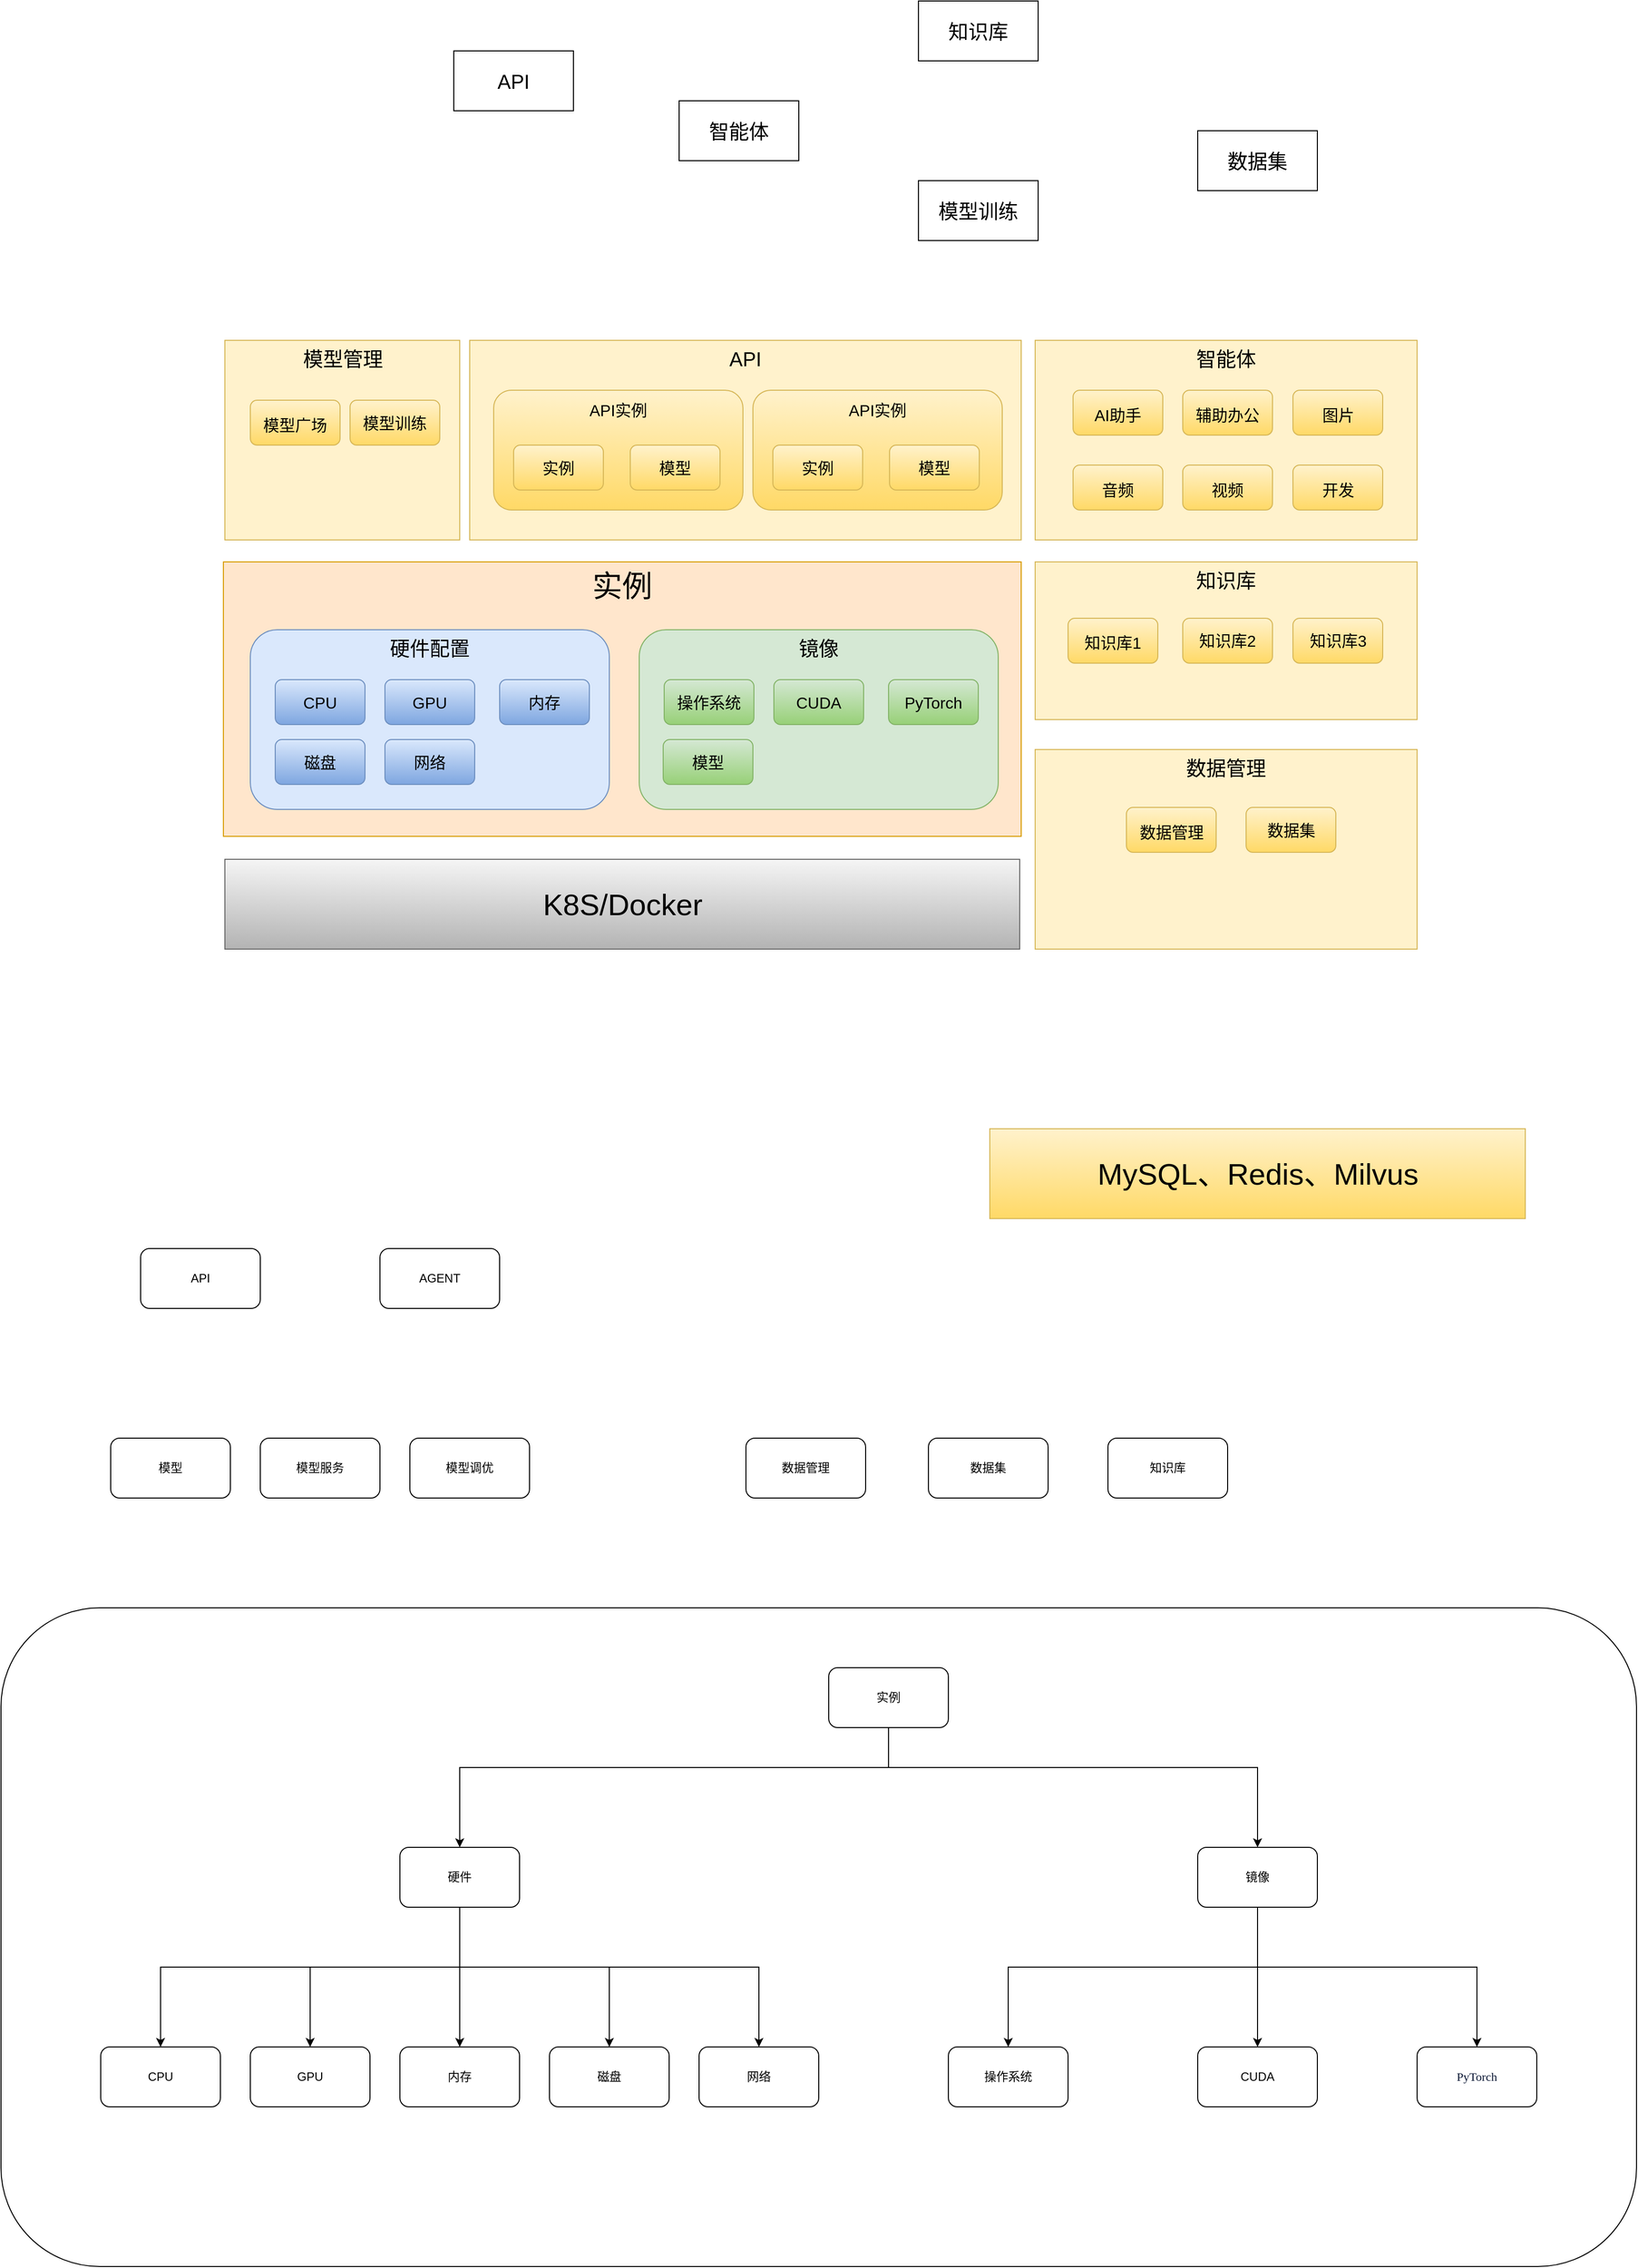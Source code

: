<mxfile version="28.0.1">
  <diagram name="第 1 页" id="XaoYMrmnhK-bOxz_jXeJ">
    <mxGraphModel dx="2239" dy="3221" grid="1" gridSize="10" guides="1" tooltips="1" connect="1" arrows="1" fold="1" page="1" pageScale="1" pageWidth="827" pageHeight="1169" math="0" shadow="0">
      <root>
        <mxCell id="0" />
        <mxCell id="1" parent="0" />
        <mxCell id="ZqEaL4qXER9mNjsGFA9_-49" value="实例" style="rounded=0;whiteSpace=wrap;html=1;fillColor=#ffe6cc;strokeColor=#d79b00;verticalAlign=top;fontSize=30;labelBorderColor=none;container=0;" vertex="1" parent="1">
          <mxGeometry x="183" y="-1088" width="800" height="275" as="geometry" />
        </mxCell>
        <mxCell id="ZqEaL4qXER9mNjsGFA9_-25" value="" style="rounded=1;whiteSpace=wrap;html=1;container=0;" vertex="1" parent="1">
          <mxGeometry x="-40" y="-40" width="1640" height="660" as="geometry" />
        </mxCell>
        <mxCell id="ZqEaL4qXER9mNjsGFA9_-12" style="edgeStyle=orthogonalEdgeStyle;rounded=0;orthogonalLoop=1;jettySize=auto;html=1;" edge="1" parent="1" source="ZqEaL4qXER9mNjsGFA9_-4" target="ZqEaL4qXER9mNjsGFA9_-10">
          <mxGeometry relative="1" as="geometry">
            <Array as="points">
              <mxPoint x="850" y="120" />
              <mxPoint x="420" y="120" />
            </Array>
          </mxGeometry>
        </mxCell>
        <mxCell id="ZqEaL4qXER9mNjsGFA9_-13" style="edgeStyle=orthogonalEdgeStyle;rounded=0;orthogonalLoop=1;jettySize=auto;html=1;" edge="1" parent="1" source="ZqEaL4qXER9mNjsGFA9_-4" target="ZqEaL4qXER9mNjsGFA9_-11">
          <mxGeometry relative="1" as="geometry">
            <Array as="points">
              <mxPoint x="850" y="120" />
              <mxPoint x="1220" y="120" />
            </Array>
          </mxGeometry>
        </mxCell>
        <mxCell id="ZqEaL4qXER9mNjsGFA9_-4" value="实例" style="rounded=1;whiteSpace=wrap;html=1;container=0;" vertex="1" parent="1">
          <mxGeometry x="790" y="20" width="120" height="60" as="geometry" />
        </mxCell>
        <mxCell id="ZqEaL4qXER9mNjsGFA9_-5" value="操作系统" style="rounded=1;whiteSpace=wrap;html=1;container=0;" vertex="1" parent="1">
          <mxGeometry x="910" y="400" width="120" height="60" as="geometry" />
        </mxCell>
        <mxCell id="ZqEaL4qXER9mNjsGFA9_-6" value="CPU" style="rounded=1;whiteSpace=wrap;html=1;container=0;" vertex="1" parent="1">
          <mxGeometry x="60" y="400" width="120" height="60" as="geometry" />
        </mxCell>
        <mxCell id="ZqEaL4qXER9mNjsGFA9_-7" value="内存" style="rounded=1;whiteSpace=wrap;html=1;container=0;" vertex="1" parent="1">
          <mxGeometry x="360" y="400" width="120" height="60" as="geometry" />
        </mxCell>
        <mxCell id="ZqEaL4qXER9mNjsGFA9_-8" value="磁盘" style="rounded=1;whiteSpace=wrap;html=1;container=0;" vertex="1" parent="1">
          <mxGeometry x="510" y="400" width="120" height="60" as="geometry" />
        </mxCell>
        <mxCell id="ZqEaL4qXER9mNjsGFA9_-9" value="GPU" style="rounded=1;whiteSpace=wrap;html=1;container=0;" vertex="1" parent="1">
          <mxGeometry x="210" y="400" width="120" height="60" as="geometry" />
        </mxCell>
        <mxCell id="ZqEaL4qXER9mNjsGFA9_-14" style="edgeStyle=orthogonalEdgeStyle;rounded=0;orthogonalLoop=1;jettySize=auto;html=1;entryX=0.5;entryY=0;entryDx=0;entryDy=0;" edge="1" parent="1" source="ZqEaL4qXER9mNjsGFA9_-10" target="ZqEaL4qXER9mNjsGFA9_-6">
          <mxGeometry relative="1" as="geometry">
            <Array as="points">
              <mxPoint x="420" y="320" />
              <mxPoint x="120" y="320" />
            </Array>
          </mxGeometry>
        </mxCell>
        <mxCell id="ZqEaL4qXER9mNjsGFA9_-15" style="edgeStyle=orthogonalEdgeStyle;rounded=0;orthogonalLoop=1;jettySize=auto;html=1;entryX=0.5;entryY=0;entryDx=0;entryDy=0;" edge="1" parent="1" source="ZqEaL4qXER9mNjsGFA9_-10" target="ZqEaL4qXER9mNjsGFA9_-9">
          <mxGeometry relative="1" as="geometry">
            <Array as="points">
              <mxPoint x="420" y="320" />
              <mxPoint x="270" y="320" />
            </Array>
          </mxGeometry>
        </mxCell>
        <mxCell id="ZqEaL4qXER9mNjsGFA9_-16" style="edgeStyle=orthogonalEdgeStyle;rounded=0;orthogonalLoop=1;jettySize=auto;html=1;entryX=0.5;entryY=0;entryDx=0;entryDy=0;" edge="1" parent="1" source="ZqEaL4qXER9mNjsGFA9_-10" target="ZqEaL4qXER9mNjsGFA9_-7">
          <mxGeometry relative="1" as="geometry">
            <Array as="points">
              <mxPoint x="420" y="320" />
              <mxPoint x="420" y="320" />
            </Array>
          </mxGeometry>
        </mxCell>
        <mxCell id="ZqEaL4qXER9mNjsGFA9_-17" style="edgeStyle=orthogonalEdgeStyle;rounded=0;orthogonalLoop=1;jettySize=auto;html=1;exitX=0.5;exitY=1;exitDx=0;exitDy=0;" edge="1" parent="1" source="ZqEaL4qXER9mNjsGFA9_-10" target="ZqEaL4qXER9mNjsGFA9_-8">
          <mxGeometry relative="1" as="geometry">
            <Array as="points">
              <mxPoint x="420" y="320" />
              <mxPoint x="570" y="320" />
            </Array>
          </mxGeometry>
        </mxCell>
        <mxCell id="ZqEaL4qXER9mNjsGFA9_-19" style="edgeStyle=orthogonalEdgeStyle;rounded=0;orthogonalLoop=1;jettySize=auto;html=1;" edge="1" parent="1" source="ZqEaL4qXER9mNjsGFA9_-10" target="ZqEaL4qXER9mNjsGFA9_-18">
          <mxGeometry relative="1" as="geometry">
            <Array as="points">
              <mxPoint x="420" y="320" />
              <mxPoint x="720" y="320" />
            </Array>
          </mxGeometry>
        </mxCell>
        <mxCell id="ZqEaL4qXER9mNjsGFA9_-10" value="硬件" style="rounded=1;whiteSpace=wrap;html=1;container=0;" vertex="1" parent="1">
          <mxGeometry x="360" y="200" width="120" height="60" as="geometry" />
        </mxCell>
        <mxCell id="ZqEaL4qXER9mNjsGFA9_-20" style="edgeStyle=orthogonalEdgeStyle;rounded=0;orthogonalLoop=1;jettySize=auto;html=1;entryX=0.5;entryY=0;entryDx=0;entryDy=0;" edge="1" parent="1" source="ZqEaL4qXER9mNjsGFA9_-11" target="ZqEaL4qXER9mNjsGFA9_-5">
          <mxGeometry relative="1" as="geometry">
            <Array as="points">
              <mxPoint x="1220" y="320" />
              <mxPoint x="970" y="320" />
            </Array>
          </mxGeometry>
        </mxCell>
        <mxCell id="ZqEaL4qXER9mNjsGFA9_-22" style="edgeStyle=orthogonalEdgeStyle;rounded=0;orthogonalLoop=1;jettySize=auto;html=1;entryX=0.5;entryY=0;entryDx=0;entryDy=0;" edge="1" parent="1" source="ZqEaL4qXER9mNjsGFA9_-11" target="ZqEaL4qXER9mNjsGFA9_-21">
          <mxGeometry relative="1" as="geometry">
            <Array as="points">
              <mxPoint x="1220" y="330" />
              <mxPoint x="1220" y="330" />
            </Array>
          </mxGeometry>
        </mxCell>
        <mxCell id="ZqEaL4qXER9mNjsGFA9_-24" style="edgeStyle=orthogonalEdgeStyle;rounded=0;orthogonalLoop=1;jettySize=auto;html=1;entryX=0.5;entryY=0;entryDx=0;entryDy=0;" edge="1" parent="1" source="ZqEaL4qXER9mNjsGFA9_-11" target="ZqEaL4qXER9mNjsGFA9_-23">
          <mxGeometry relative="1" as="geometry">
            <Array as="points">
              <mxPoint x="1220" y="320" />
              <mxPoint x="1440" y="320" />
            </Array>
          </mxGeometry>
        </mxCell>
        <mxCell id="ZqEaL4qXER9mNjsGFA9_-11" value="镜像" style="rounded=1;whiteSpace=wrap;html=1;container=0;" vertex="1" parent="1">
          <mxGeometry x="1160" y="200" width="120" height="60" as="geometry" />
        </mxCell>
        <mxCell id="ZqEaL4qXER9mNjsGFA9_-18" value="网络" style="rounded=1;whiteSpace=wrap;html=1;container=0;" vertex="1" parent="1">
          <mxGeometry x="660" y="400" width="120" height="60" as="geometry" />
        </mxCell>
        <mxCell id="ZqEaL4qXER9mNjsGFA9_-21" value="CUDA" style="rounded=1;whiteSpace=wrap;html=1;container=0;" vertex="1" parent="1">
          <mxGeometry x="1160" y="400" width="120" height="60" as="geometry" />
        </mxCell>
        <mxCell id="ZqEaL4qXER9mNjsGFA9_-23" value="&lt;span style=&quot;color: rgb(10, 22, 51); font-family: PingFangSC-Regular; text-align: left; text-wrap-mode: nowrap; background-color: rgb(255, 255, 255);&quot;&gt;PyTorch&lt;/span&gt;" style="rounded=1;whiteSpace=wrap;html=1;container=0;" vertex="1" parent="1">
          <mxGeometry x="1380" y="400" width="120" height="60" as="geometry" />
        </mxCell>
        <mxCell id="ZqEaL4qXER9mNjsGFA9_-26" value="模型" style="rounded=1;whiteSpace=wrap;html=1;container=0;" vertex="1" parent="1">
          <mxGeometry x="70" y="-210" width="120" height="60" as="geometry" />
        </mxCell>
        <mxCell id="ZqEaL4qXER9mNjsGFA9_-27" value="模型服务" style="rounded=1;whiteSpace=wrap;html=1;container=0;" vertex="1" parent="1">
          <mxGeometry x="220" y="-210" width="120" height="60" as="geometry" />
        </mxCell>
        <mxCell id="ZqEaL4qXER9mNjsGFA9_-28" value="模型调优" style="rounded=1;whiteSpace=wrap;html=1;container=0;" vertex="1" parent="1">
          <mxGeometry x="370" y="-210" width="120" height="60" as="geometry" />
        </mxCell>
        <mxCell id="ZqEaL4qXER9mNjsGFA9_-29" value="数据管理" style="rounded=1;whiteSpace=wrap;html=1;container=0;" vertex="1" parent="1">
          <mxGeometry x="707" y="-210" width="120" height="60" as="geometry" />
        </mxCell>
        <mxCell id="ZqEaL4qXER9mNjsGFA9_-30" value="知识库" style="rounded=1;whiteSpace=wrap;html=1;container=0;" vertex="1" parent="1">
          <mxGeometry x="1070" y="-210" width="120" height="60" as="geometry" />
        </mxCell>
        <mxCell id="ZqEaL4qXER9mNjsGFA9_-31" value="数据集" style="rounded=1;whiteSpace=wrap;html=1;container=0;" vertex="1" parent="1">
          <mxGeometry x="890" y="-210" width="120" height="60" as="geometry" />
        </mxCell>
        <mxCell id="ZqEaL4qXER9mNjsGFA9_-32" value="API" style="rounded=1;whiteSpace=wrap;html=1;container=0;" vertex="1" parent="1">
          <mxGeometry x="100" y="-400" width="120" height="60" as="geometry" />
        </mxCell>
        <mxCell id="ZqEaL4qXER9mNjsGFA9_-33" value="AGENT" style="rounded=1;whiteSpace=wrap;html=1;container=0;" vertex="1" parent="1">
          <mxGeometry x="340" y="-400" width="120" height="60" as="geometry" />
        </mxCell>
        <mxCell id="ZqEaL4qXER9mNjsGFA9_-50" value="模型管理" style="rounded=0;whiteSpace=wrap;html=1;fontSize=20;verticalAlign=top;fillColor=#fff2cc;strokeColor=#d6b656;container=0;" vertex="1" parent="1">
          <mxGeometry x="184.5" y="-1310" width="235.5" height="200" as="geometry" />
        </mxCell>
        <mxCell id="ZqEaL4qXER9mNjsGFA9_-51" value="模型训练" style="rounded=0;whiteSpace=wrap;html=1;fontSize=20;container=0;" vertex="1" parent="1">
          <mxGeometry x="880" y="-1470" width="120" height="60" as="geometry" />
        </mxCell>
        <mxCell id="ZqEaL4qXER9mNjsGFA9_-52" value="数据集" style="rounded=0;whiteSpace=wrap;html=1;fontSize=20;container=0;" vertex="1" parent="1">
          <mxGeometry x="1160" y="-1520" width="120" height="60" as="geometry" />
        </mxCell>
        <mxCell id="ZqEaL4qXER9mNjsGFA9_-53" value="知识库" style="rounded=0;whiteSpace=wrap;html=1;fontSize=20;container=0;" vertex="1" parent="1">
          <mxGeometry x="880" y="-1650" width="120" height="60" as="geometry" />
        </mxCell>
        <mxCell id="ZqEaL4qXER9mNjsGFA9_-54" value="API" style="rounded=0;whiteSpace=wrap;html=1;fontSize=20;container=0;" vertex="1" parent="1">
          <mxGeometry x="414" y="-1600" width="120" height="60" as="geometry" />
        </mxCell>
        <mxCell id="ZqEaL4qXER9mNjsGFA9_-55" value="智能体" style="rounded=0;whiteSpace=wrap;html=1;fontSize=20;container=0;" vertex="1" parent="1">
          <mxGeometry x="640" y="-1550" width="120" height="60" as="geometry" />
        </mxCell>
        <mxCell id="ZqEaL4qXER9mNjsGFA9_-56" value="K8S/Docker" style="rounded=0;whiteSpace=wrap;html=1;fontSize=30;fillColor=#f5f5f5;strokeColor=#666666;gradientColor=#b3b3b3;container=0;" vertex="1" parent="1">
          <mxGeometry x="184.5" y="-790" width="797" height="90" as="geometry" />
        </mxCell>
        <mxCell id="ZqEaL4qXER9mNjsGFA9_-57" value="MySQL、Redis、Milvus" style="rounded=0;whiteSpace=wrap;html=1;fontSize=30;fillColor=#fff2cc;gradientColor=#ffd966;strokeColor=#d6b656;container=0;" vertex="1" parent="1">
          <mxGeometry x="951.5" y="-520" width="537" height="90" as="geometry" />
        </mxCell>
        <mxCell id="ZqEaL4qXER9mNjsGFA9_-58" value="&lt;font style=&quot;font-size: 16px;&quot;&gt;模型广场&lt;/font&gt;" style="rounded=1;whiteSpace=wrap;html=1;fontSize=20;fillColor=#fff2cc;strokeColor=#d6b656;gradientColor=#ffd966;container=0;" vertex="1" parent="1">
          <mxGeometry x="210" y="-1250" width="90" height="45" as="geometry" />
        </mxCell>
        <mxCell id="ZqEaL4qXER9mNjsGFA9_-59" value="&lt;font style=&quot;font-size: 16px;&quot;&gt;模型训练&lt;/font&gt;" style="rounded=1;whiteSpace=wrap;html=1;fontSize=12;fillColor=#fff2cc;strokeColor=#d6b656;gradientColor=#ffd966;container=0;" vertex="1" parent="1">
          <mxGeometry x="310" y="-1250" width="90" height="45" as="geometry" />
        </mxCell>
        <mxCell id="ZqEaL4qXER9mNjsGFA9_-34" value="硬件配置" style="rounded=1;whiteSpace=wrap;html=1;verticalAlign=top;fontSize=20;fillColor=#dae8fc;strokeColor=#6c8ebf;container=0;" vertex="1" parent="1">
          <mxGeometry x="210" y="-1020" width="360" height="180" as="geometry" />
        </mxCell>
        <mxCell id="ZqEaL4qXER9mNjsGFA9_-35" value="&lt;font style=&quot;font-size: 16px;&quot;&gt;CPU&lt;/font&gt;" style="rounded=1;whiteSpace=wrap;html=1;fillColor=#dae8fc;gradientColor=#7ea6e0;strokeColor=#6c8ebf;container=0;" vertex="1" parent="1">
          <mxGeometry x="235" y="-970" width="90" height="45" as="geometry" />
        </mxCell>
        <mxCell id="ZqEaL4qXER9mNjsGFA9_-36" value="&lt;font style=&quot;font-size: 16px;&quot;&gt;内存&lt;/font&gt;" style="rounded=1;whiteSpace=wrap;html=1;fillColor=#dae8fc;gradientColor=#7ea6e0;strokeColor=#6c8ebf;container=0;" vertex="1" parent="1">
          <mxGeometry x="460" y="-970" width="90" height="45" as="geometry" />
        </mxCell>
        <mxCell id="ZqEaL4qXER9mNjsGFA9_-37" value="&lt;font style=&quot;font-size: 16px;&quot;&gt;磁盘&lt;/font&gt;" style="rounded=1;whiteSpace=wrap;html=1;fillColor=#dae8fc;gradientColor=#7ea6e0;strokeColor=#6c8ebf;container=0;" vertex="1" parent="1">
          <mxGeometry x="235" y="-910" width="90" height="45" as="geometry" />
        </mxCell>
        <mxCell id="ZqEaL4qXER9mNjsGFA9_-38" value="&lt;font style=&quot;font-size: 16px;&quot;&gt;GPU&lt;/font&gt;" style="rounded=1;whiteSpace=wrap;html=1;fillColor=#dae8fc;gradientColor=#7ea6e0;strokeColor=#6c8ebf;container=0;" vertex="1" parent="1">
          <mxGeometry x="345" y="-970" width="90" height="45" as="geometry" />
        </mxCell>
        <mxCell id="ZqEaL4qXER9mNjsGFA9_-39" value="&lt;font style=&quot;font-size: 16px;&quot;&gt;网络&lt;/font&gt;" style="rounded=1;whiteSpace=wrap;html=1;fillColor=#dae8fc;gradientColor=#7ea6e0;strokeColor=#6c8ebf;container=0;" vertex="1" parent="1">
          <mxGeometry x="345" y="-910" width="90" height="45" as="geometry" />
        </mxCell>
        <mxCell id="ZqEaL4qXER9mNjsGFA9_-41" value="镜像" style="rounded=1;whiteSpace=wrap;html=1;verticalAlign=top;fontSize=20;fillColor=#d5e8d4;strokeColor=#82b366;container=0;" vertex="1" parent="1">
          <mxGeometry x="600" y="-1020" width="360" height="180" as="geometry" />
        </mxCell>
        <mxCell id="ZqEaL4qXER9mNjsGFA9_-42" value="&lt;font style=&quot;font-size: 16px;&quot;&gt;操作系统&lt;/font&gt;" style="rounded=1;whiteSpace=wrap;html=1;fillColor=#d5e8d4;gradientColor=#97d077;strokeColor=#82b366;container=0;" vertex="1" parent="1">
          <mxGeometry x="625" y="-970" width="90" height="45" as="geometry" />
        </mxCell>
        <mxCell id="ZqEaL4qXER9mNjsGFA9_-43" value="&lt;font style=&quot;font-size: 16px;&quot;&gt;PyTorch&lt;/font&gt;" style="rounded=1;whiteSpace=wrap;html=1;fillColor=#d5e8d4;gradientColor=#97d077;strokeColor=#82b366;container=0;" vertex="1" parent="1">
          <mxGeometry x="850" y="-970" width="90" height="45" as="geometry" />
        </mxCell>
        <mxCell id="ZqEaL4qXER9mNjsGFA9_-45" value="&lt;font style=&quot;font-size: 16px;&quot;&gt;CUDA&lt;/font&gt;" style="rounded=1;whiteSpace=wrap;html=1;fillColor=#d5e8d4;gradientColor=#97d077;strokeColor=#82b366;container=0;" vertex="1" parent="1">
          <mxGeometry x="735" y="-970" width="90" height="45" as="geometry" />
        </mxCell>
        <mxCell id="ZqEaL4qXER9mNjsGFA9_-62" value="API" style="rounded=0;whiteSpace=wrap;html=1;fontSize=20;verticalAlign=top;fillColor=#fff2cc;strokeColor=#d6b656;container=0;" vertex="1" parent="1">
          <mxGeometry x="430" y="-1310" width="553" height="200" as="geometry" />
        </mxCell>
        <mxCell id="ZqEaL4qXER9mNjsGFA9_-63" value="&lt;font style=&quot;font-size: 16px;&quot;&gt;API实例&lt;/font&gt;" style="rounded=1;whiteSpace=wrap;html=1;fontSize=20;fillColor=#fff2cc;strokeColor=#d6b656;gradientColor=#ffd966;container=0;verticalAlign=top;" vertex="1" parent="1">
          <mxGeometry x="454" y="-1260" width="250" height="120" as="geometry" />
        </mxCell>
        <mxCell id="ZqEaL4qXER9mNjsGFA9_-64" value="&lt;font style=&quot;font-size: 16px;&quot;&gt;实例&lt;/font&gt;" style="rounded=1;whiteSpace=wrap;html=1;fontSize=12;fillColor=#fff2cc;strokeColor=#d6b656;gradientColor=#ffd966;container=0;" vertex="1" parent="1">
          <mxGeometry x="474" y="-1205" width="90" height="45" as="geometry" />
        </mxCell>
        <mxCell id="ZqEaL4qXER9mNjsGFA9_-66" value="知识库" style="rounded=0;whiteSpace=wrap;html=1;fontSize=20;verticalAlign=top;fillColor=#fff2cc;strokeColor=#d6b656;container=0;" vertex="1" parent="1">
          <mxGeometry x="997" y="-1088" width="383" height="158" as="geometry" />
        </mxCell>
        <mxCell id="ZqEaL4qXER9mNjsGFA9_-67" value="&lt;font style=&quot;font-size: 16px;&quot;&gt;知识库1&lt;/font&gt;" style="rounded=1;whiteSpace=wrap;html=1;fontSize=20;fillColor=#fff2cc;strokeColor=#d6b656;gradientColor=#ffd966;container=0;" vertex="1" parent="1">
          <mxGeometry x="1030" y="-1031.5" width="90" height="45" as="geometry" />
        </mxCell>
        <mxCell id="ZqEaL4qXER9mNjsGFA9_-68" value="&lt;span style=&quot;font-size: 16px;&quot;&gt;知识库2&lt;/span&gt;" style="rounded=1;whiteSpace=wrap;html=1;fontSize=12;fillColor=#fff2cc;strokeColor=#d6b656;gradientColor=#ffd966;container=0;" vertex="1" parent="1">
          <mxGeometry x="1145" y="-1031.5" width="90" height="45" as="geometry" />
        </mxCell>
        <mxCell id="ZqEaL4qXER9mNjsGFA9_-70" value="&lt;font style=&quot;font-size: 16px;&quot;&gt;模型&lt;/font&gt;" style="rounded=1;whiteSpace=wrap;html=1;fontSize=12;fillColor=#fff2cc;strokeColor=#d6b656;gradientColor=#ffd966;container=0;" vertex="1" parent="1">
          <mxGeometry x="591" y="-1205" width="90" height="45" as="geometry" />
        </mxCell>
        <mxCell id="ZqEaL4qXER9mNjsGFA9_-71" value="&lt;font style=&quot;font-size: 16px;&quot;&gt;API实例&lt;/font&gt;" style="rounded=1;whiteSpace=wrap;html=1;fontSize=20;fillColor=#fff2cc;strokeColor=#d6b656;gradientColor=#ffd966;container=0;verticalAlign=top;" vertex="1" parent="1">
          <mxGeometry x="714" y="-1260" width="250" height="120" as="geometry" />
        </mxCell>
        <mxCell id="ZqEaL4qXER9mNjsGFA9_-72" value="&lt;font style=&quot;font-size: 16px;&quot;&gt;实例&lt;/font&gt;" style="rounded=1;whiteSpace=wrap;html=1;fontSize=12;fillColor=#fff2cc;strokeColor=#d6b656;gradientColor=#ffd966;container=0;" vertex="1" parent="1">
          <mxGeometry x="734" y="-1205" width="90" height="45" as="geometry" />
        </mxCell>
        <mxCell id="ZqEaL4qXER9mNjsGFA9_-73" value="&lt;font style=&quot;font-size: 16px;&quot;&gt;模型&lt;/font&gt;" style="rounded=1;whiteSpace=wrap;html=1;fontSize=12;fillColor=#fff2cc;strokeColor=#d6b656;gradientColor=#ffd966;container=0;" vertex="1" parent="1">
          <mxGeometry x="851" y="-1205" width="90" height="45" as="geometry" />
        </mxCell>
        <mxCell id="ZqEaL4qXER9mNjsGFA9_-74" value="&lt;font style=&quot;font-size: 16px;&quot;&gt;模型&lt;/font&gt;" style="rounded=1;whiteSpace=wrap;html=1;fillColor=#d5e8d4;gradientColor=#97d077;strokeColor=#82b366;container=0;" vertex="1" parent="1">
          <mxGeometry x="624" y="-910" width="90" height="45" as="geometry" />
        </mxCell>
        <mxCell id="ZqEaL4qXER9mNjsGFA9_-75" value="智能体" style="rounded=0;whiteSpace=wrap;html=1;fontSize=20;verticalAlign=top;fillColor=#fff2cc;strokeColor=#d6b656;container=0;" vertex="1" parent="1">
          <mxGeometry x="997" y="-1310" width="383" height="200" as="geometry" />
        </mxCell>
        <mxCell id="ZqEaL4qXER9mNjsGFA9_-76" value="&lt;font style=&quot;font-size: 16px;&quot;&gt;AI助手&lt;/font&gt;" style="rounded=1;whiteSpace=wrap;html=1;fontSize=20;fillColor=#fff2cc;strokeColor=#d6b656;gradientColor=#ffd966;container=0;" vertex="1" parent="1">
          <mxGeometry x="1035" y="-1260" width="90" height="45" as="geometry" />
        </mxCell>
        <mxCell id="ZqEaL4qXER9mNjsGFA9_-77" value="&lt;span style=&quot;font-size: 16px;&quot;&gt;辅助办公&lt;/span&gt;" style="rounded=1;whiteSpace=wrap;html=1;fontSize=20;fillColor=#fff2cc;strokeColor=#d6b656;gradientColor=#ffd966;container=0;" vertex="1" parent="1">
          <mxGeometry x="1145" y="-1260" width="90" height="45" as="geometry" />
        </mxCell>
        <mxCell id="ZqEaL4qXER9mNjsGFA9_-78" value="&lt;font style=&quot;font-size: 16px;&quot;&gt;图片&lt;/font&gt;" style="rounded=1;whiteSpace=wrap;html=1;fontSize=20;fillColor=#fff2cc;strokeColor=#d6b656;gradientColor=#ffd966;container=0;" vertex="1" parent="1">
          <mxGeometry x="1255.5" y="-1260" width="90" height="45" as="geometry" />
        </mxCell>
        <mxCell id="ZqEaL4qXER9mNjsGFA9_-79" value="&lt;font style=&quot;font-size: 16px;&quot;&gt;音频&lt;/font&gt;" style="rounded=1;whiteSpace=wrap;html=1;fontSize=20;fillColor=#fff2cc;strokeColor=#d6b656;gradientColor=#ffd966;container=0;" vertex="1" parent="1">
          <mxGeometry x="1035" y="-1185" width="90" height="45" as="geometry" />
        </mxCell>
        <mxCell id="ZqEaL4qXER9mNjsGFA9_-80" value="&lt;font style=&quot;font-size: 16px;&quot;&gt;视频&lt;/font&gt;" style="rounded=1;whiteSpace=wrap;html=1;fontSize=20;fillColor=#fff2cc;strokeColor=#d6b656;gradientColor=#ffd966;container=0;" vertex="1" parent="1">
          <mxGeometry x="1145" y="-1185" width="90" height="45" as="geometry" />
        </mxCell>
        <mxCell id="ZqEaL4qXER9mNjsGFA9_-81" value="&lt;span style=&quot;font-size: 16px;&quot;&gt;开发&lt;/span&gt;" style="rounded=1;whiteSpace=wrap;html=1;fontSize=20;fillColor=#fff2cc;strokeColor=#d6b656;gradientColor=#ffd966;container=0;" vertex="1" parent="1">
          <mxGeometry x="1255.5" y="-1185" width="90" height="45" as="geometry" />
        </mxCell>
        <mxCell id="ZqEaL4qXER9mNjsGFA9_-82" value="数据管理" style="rounded=0;whiteSpace=wrap;html=1;fontSize=20;verticalAlign=top;fillColor=#fff2cc;strokeColor=#d6b656;container=0;" vertex="1" parent="1">
          <mxGeometry x="997" y="-900" width="383" height="200" as="geometry" />
        </mxCell>
        <mxCell id="ZqEaL4qXER9mNjsGFA9_-83" value="&lt;font style=&quot;font-size: 16px;&quot;&gt;数据管理&lt;/font&gt;" style="rounded=1;whiteSpace=wrap;html=1;fontSize=20;fillColor=#fff2cc;strokeColor=#d6b656;gradientColor=#ffd966;container=0;" vertex="1" parent="1">
          <mxGeometry x="1088.5" y="-842" width="90" height="45" as="geometry" />
        </mxCell>
        <mxCell id="ZqEaL4qXER9mNjsGFA9_-84" value="&lt;font style=&quot;font-size: 16px;&quot;&gt;数据集&lt;/font&gt;" style="rounded=1;whiteSpace=wrap;html=1;fontSize=12;fillColor=#fff2cc;strokeColor=#d6b656;gradientColor=#ffd966;container=0;" vertex="1" parent="1">
          <mxGeometry x="1208.5" y="-842" width="90" height="45" as="geometry" />
        </mxCell>
        <mxCell id="ZqEaL4qXER9mNjsGFA9_-85" value="&lt;span style=&quot;font-size: 16px;&quot;&gt;知识库3&lt;/span&gt;" style="rounded=1;whiteSpace=wrap;html=1;fontSize=12;fillColor=#fff2cc;strokeColor=#d6b656;gradientColor=#ffd966;container=0;" vertex="1" parent="1">
          <mxGeometry x="1255.5" y="-1031.5" width="90" height="45" as="geometry" />
        </mxCell>
      </root>
    </mxGraphModel>
  </diagram>
</mxfile>
